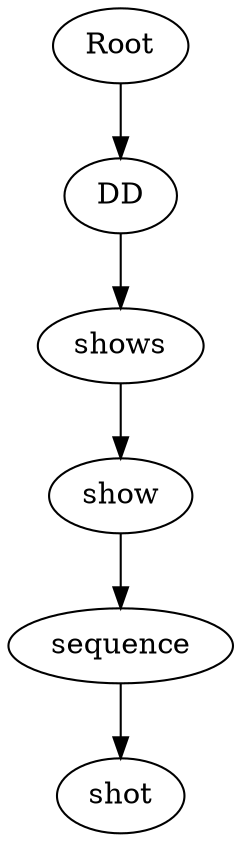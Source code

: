 digraph{
    
    0 [label="Root"]
    1 [label="DD"]
    2 [label="shows"]
    3 [label="show"]
    60 [label="sequence"]
    61 [label="shot"]
    0->1
    1->2
    2->3
    3->60
    60->61
} 
